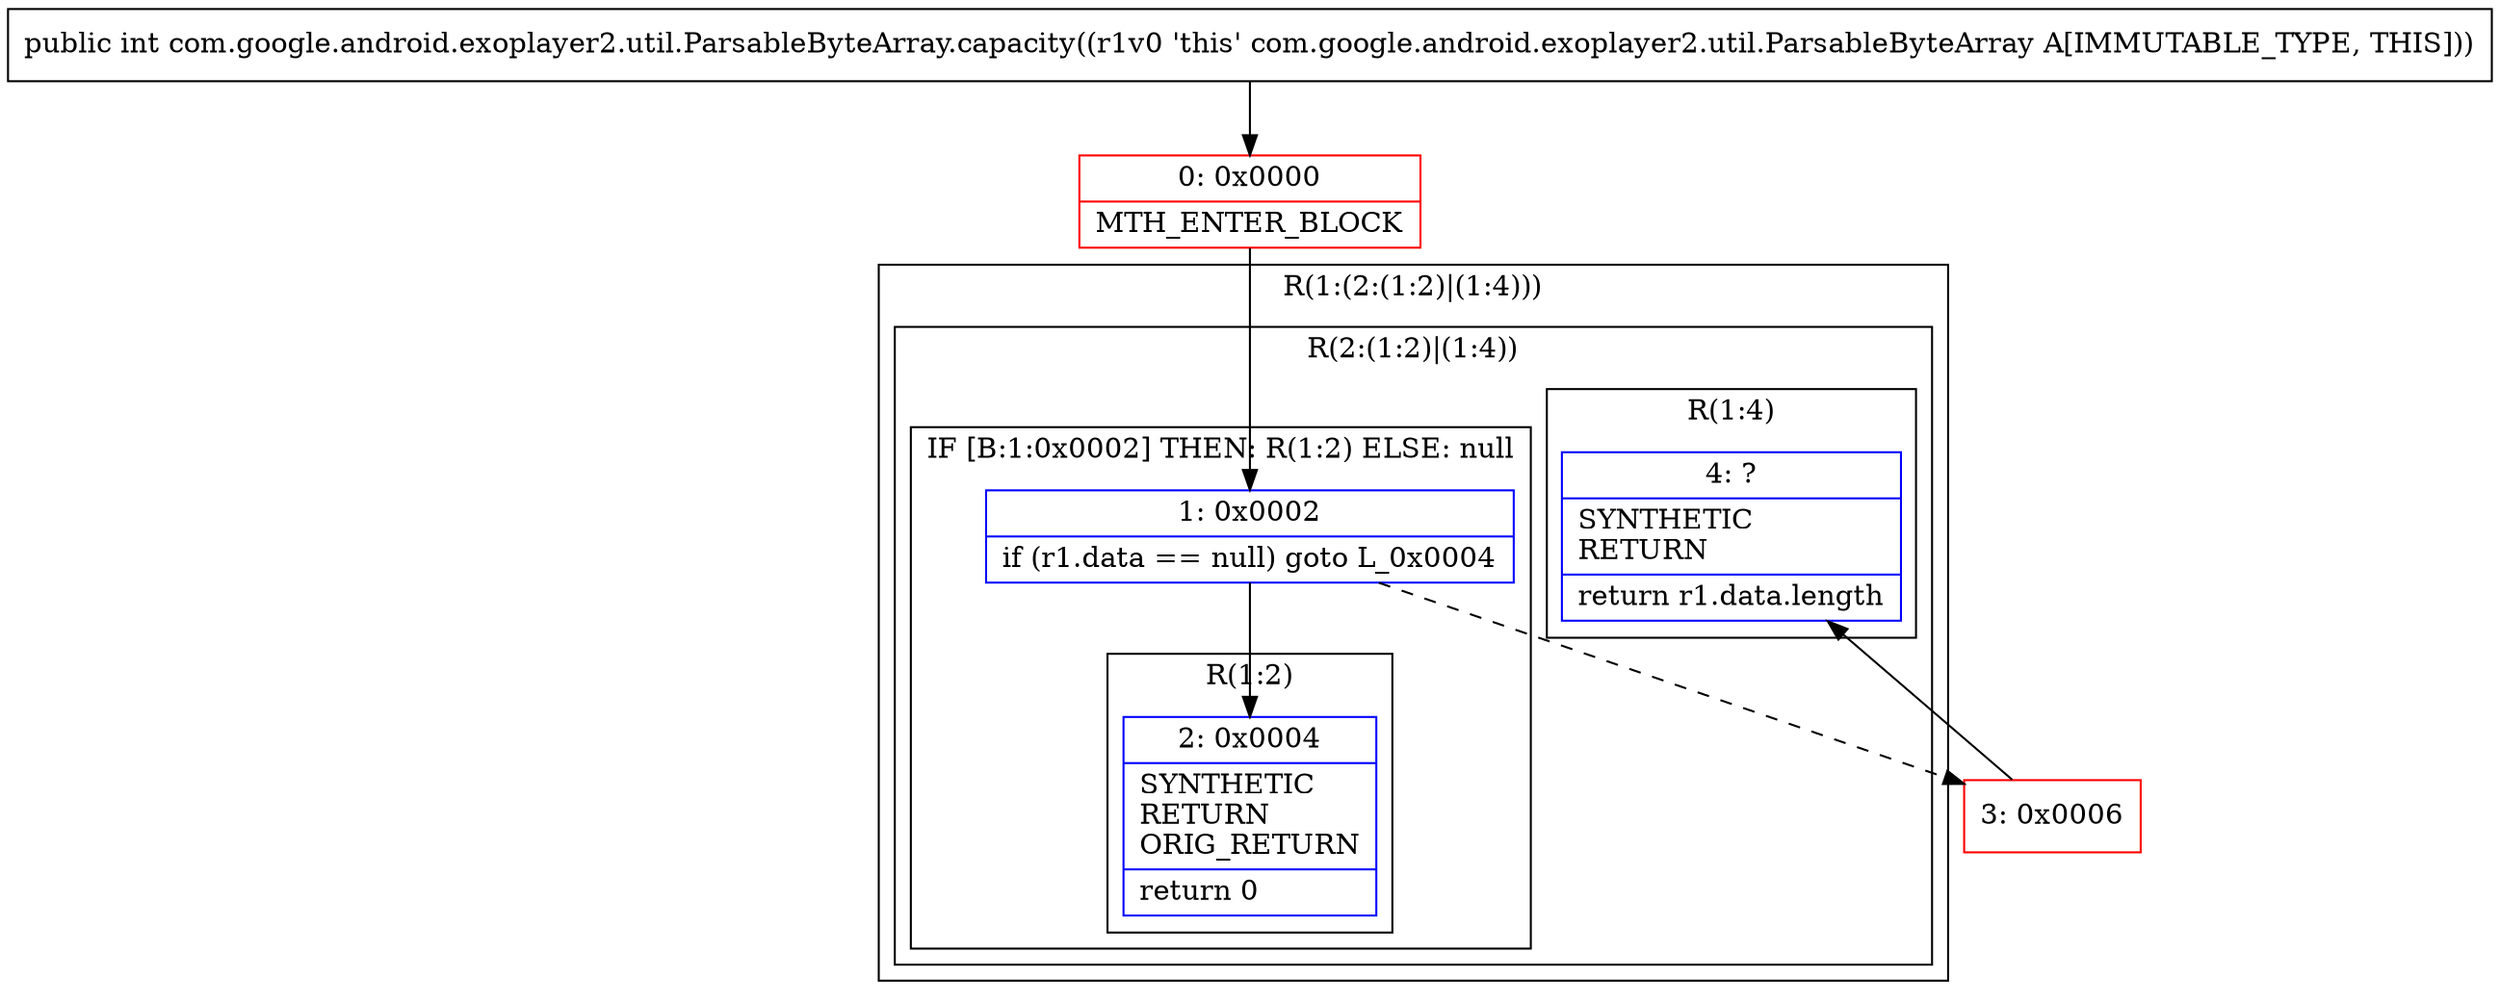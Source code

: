 digraph "CFG forcom.google.android.exoplayer2.util.ParsableByteArray.capacity()I" {
subgraph cluster_Region_941778551 {
label = "R(1:(2:(1:2)|(1:4)))";
node [shape=record,color=blue];
subgraph cluster_Region_993797471 {
label = "R(2:(1:2)|(1:4))";
node [shape=record,color=blue];
subgraph cluster_IfRegion_1830209971 {
label = "IF [B:1:0x0002] THEN: R(1:2) ELSE: null";
node [shape=record,color=blue];
Node_1 [shape=record,label="{1\:\ 0x0002|if (r1.data == null) goto L_0x0004\l}"];
subgraph cluster_Region_188614198 {
label = "R(1:2)";
node [shape=record,color=blue];
Node_2 [shape=record,label="{2\:\ 0x0004|SYNTHETIC\lRETURN\lORIG_RETURN\l|return 0\l}"];
}
}
subgraph cluster_Region_537188600 {
label = "R(1:4)";
node [shape=record,color=blue];
Node_4 [shape=record,label="{4\:\ ?|SYNTHETIC\lRETURN\l|return r1.data.length\l}"];
}
}
}
Node_0 [shape=record,color=red,label="{0\:\ 0x0000|MTH_ENTER_BLOCK\l}"];
Node_3 [shape=record,color=red,label="{3\:\ 0x0006}"];
MethodNode[shape=record,label="{public int com.google.android.exoplayer2.util.ParsableByteArray.capacity((r1v0 'this' com.google.android.exoplayer2.util.ParsableByteArray A[IMMUTABLE_TYPE, THIS])) }"];
MethodNode -> Node_0;
Node_1 -> Node_2;
Node_1 -> Node_3[style=dashed];
Node_0 -> Node_1;
Node_3 -> Node_4;
}

